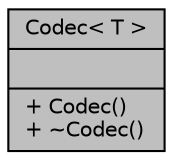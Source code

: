 digraph "Codec&lt; T &gt;"
{
 // INTERACTIVE_SVG=YES
  bgcolor="transparent";
  edge [fontname="Helvetica",fontsize="10",labelfontname="Helvetica",labelfontsize="10"];
  node [fontname="Helvetica",fontsize="10",shape=record];
  Node1 [label="{Codec\< T \>\n||+ Codec()\l+ ~Codec()\l}",height=0.2,width=0.4,color="black", fillcolor="grey75", style="filled" fontcolor="black"];
}
